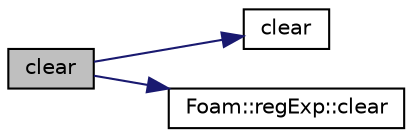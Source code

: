digraph "clear"
{
  bgcolor="transparent";
  edge [fontname="Helvetica",fontsize="10",labelfontname="Helvetica",labelfontsize="10"];
  node [fontname="Helvetica",fontsize="10",shape=record];
  rankdir="LR";
  Node1 [label="clear",height=0.2,width=0.4,color="black", fillcolor="grey75", style="filled", fontcolor="black"];
  Node1 -> Node2 [color="midnightblue",fontsize="10",style="solid",fontname="Helvetica"];
  Node2 [label="clear",height=0.2,width=0.4,color="black",URL="$a03119.html#a3a533f9231a5668b9d8f301a79d57b73"];
  Node1 -> Node3 [color="midnightblue",fontsize="10",style="solid",fontname="Helvetica"];
  Node3 [label="Foam::regExp::clear",height=0.2,width=0.4,color="black",URL="$a02118.html#a1b56f955eb2c7ee75c48ab3e7bc3d659",tooltip="Release precompiled expression. "];
}
